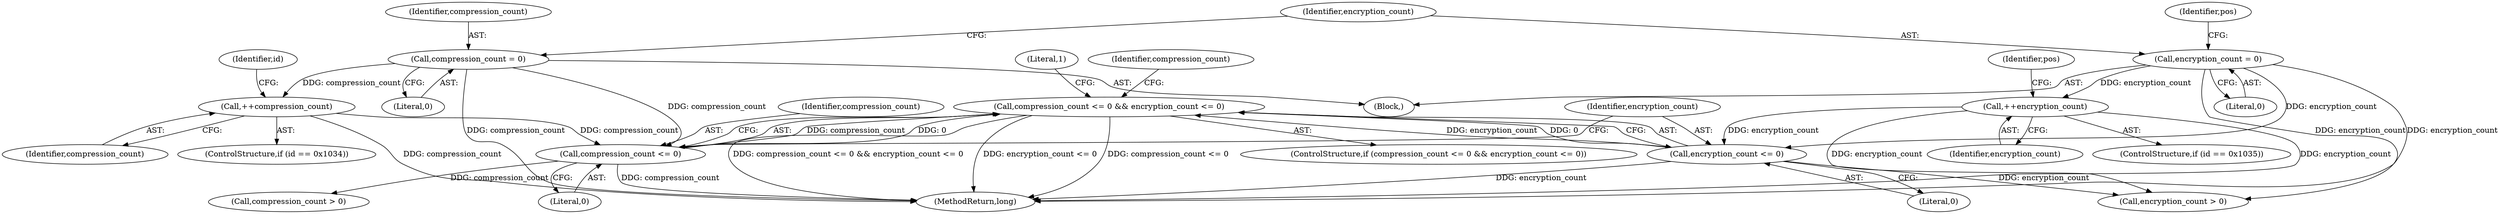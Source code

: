 digraph "0_Android_04839626ed859623901ebd3a5fd483982186b59d_181@API" {
"1000173" [label="(Call,compression_count <= 0 && encryption_count <= 0)"];
"1000174" [label="(Call,compression_count <= 0)"];
"1000124" [label="(Call,compression_count = 0)"];
"1000157" [label="(Call,++compression_count)"];
"1000177" [label="(Call,encryption_count <= 0)"];
"1000163" [label="(Call,++encryption_count)"];
"1000128" [label="(Call,encryption_count = 0)"];
"1000182" [label="(Literal,1)"];
"1000166" [label="(Identifier,pos)"];
"1000175" [label="(Identifier,compression_count)"];
"1000126" [label="(Literal,0)"];
"1000198" [label="(Call,encryption_count > 0)"];
"1000128" [label="(Call,encryption_count = 0)"];
"1000362" [label="(MethodReturn,long)"];
"1000177" [label="(Call,encryption_count <= 0)"];
"1000130" [label="(Literal,0)"];
"1000157" [label="(Call,++compression_count)"];
"1000110" [label="(Block,)"];
"1000184" [label="(Call,compression_count > 0)"];
"1000161" [label="(Identifier,id)"];
"1000164" [label="(Identifier,encryption_count)"];
"1000124" [label="(Call,compression_count = 0)"];
"1000129" [label="(Identifier,encryption_count)"];
"1000178" [label="(Identifier,encryption_count)"];
"1000153" [label="(ControlStructure,if (id == 0x1034))"];
"1000133" [label="(Identifier,pos)"];
"1000159" [label="(ControlStructure,if (id == 0x1035))"];
"1000125" [label="(Identifier,compression_count)"];
"1000163" [label="(Call,++encryption_count)"];
"1000179" [label="(Literal,0)"];
"1000176" [label="(Literal,0)"];
"1000174" [label="(Call,compression_count <= 0)"];
"1000173" [label="(Call,compression_count <= 0 && encryption_count <= 0)"];
"1000172" [label="(ControlStructure,if (compression_count <= 0 && encryption_count <= 0))"];
"1000185" [label="(Identifier,compression_count)"];
"1000158" [label="(Identifier,compression_count)"];
"1000173" -> "1000172"  [label="AST: "];
"1000173" -> "1000174"  [label="CFG: "];
"1000173" -> "1000177"  [label="CFG: "];
"1000174" -> "1000173"  [label="AST: "];
"1000177" -> "1000173"  [label="AST: "];
"1000182" -> "1000173"  [label="CFG: "];
"1000185" -> "1000173"  [label="CFG: "];
"1000173" -> "1000362"  [label="DDG: compression_count <= 0 && encryption_count <= 0"];
"1000173" -> "1000362"  [label="DDG: encryption_count <= 0"];
"1000173" -> "1000362"  [label="DDG: compression_count <= 0"];
"1000174" -> "1000173"  [label="DDG: compression_count"];
"1000174" -> "1000173"  [label="DDG: 0"];
"1000177" -> "1000173"  [label="DDG: encryption_count"];
"1000177" -> "1000173"  [label="DDG: 0"];
"1000174" -> "1000176"  [label="CFG: "];
"1000175" -> "1000174"  [label="AST: "];
"1000176" -> "1000174"  [label="AST: "];
"1000178" -> "1000174"  [label="CFG: "];
"1000174" -> "1000362"  [label="DDG: compression_count"];
"1000124" -> "1000174"  [label="DDG: compression_count"];
"1000157" -> "1000174"  [label="DDG: compression_count"];
"1000174" -> "1000184"  [label="DDG: compression_count"];
"1000124" -> "1000110"  [label="AST: "];
"1000124" -> "1000126"  [label="CFG: "];
"1000125" -> "1000124"  [label="AST: "];
"1000126" -> "1000124"  [label="AST: "];
"1000129" -> "1000124"  [label="CFG: "];
"1000124" -> "1000362"  [label="DDG: compression_count"];
"1000124" -> "1000157"  [label="DDG: compression_count"];
"1000157" -> "1000153"  [label="AST: "];
"1000157" -> "1000158"  [label="CFG: "];
"1000158" -> "1000157"  [label="AST: "];
"1000161" -> "1000157"  [label="CFG: "];
"1000157" -> "1000362"  [label="DDG: compression_count"];
"1000177" -> "1000179"  [label="CFG: "];
"1000178" -> "1000177"  [label="AST: "];
"1000179" -> "1000177"  [label="AST: "];
"1000177" -> "1000362"  [label="DDG: encryption_count"];
"1000163" -> "1000177"  [label="DDG: encryption_count"];
"1000128" -> "1000177"  [label="DDG: encryption_count"];
"1000177" -> "1000198"  [label="DDG: encryption_count"];
"1000163" -> "1000159"  [label="AST: "];
"1000163" -> "1000164"  [label="CFG: "];
"1000164" -> "1000163"  [label="AST: "];
"1000166" -> "1000163"  [label="CFG: "];
"1000163" -> "1000362"  [label="DDG: encryption_count"];
"1000128" -> "1000163"  [label="DDG: encryption_count"];
"1000163" -> "1000198"  [label="DDG: encryption_count"];
"1000128" -> "1000110"  [label="AST: "];
"1000128" -> "1000130"  [label="CFG: "];
"1000129" -> "1000128"  [label="AST: "];
"1000130" -> "1000128"  [label="AST: "];
"1000133" -> "1000128"  [label="CFG: "];
"1000128" -> "1000362"  [label="DDG: encryption_count"];
"1000128" -> "1000198"  [label="DDG: encryption_count"];
}
